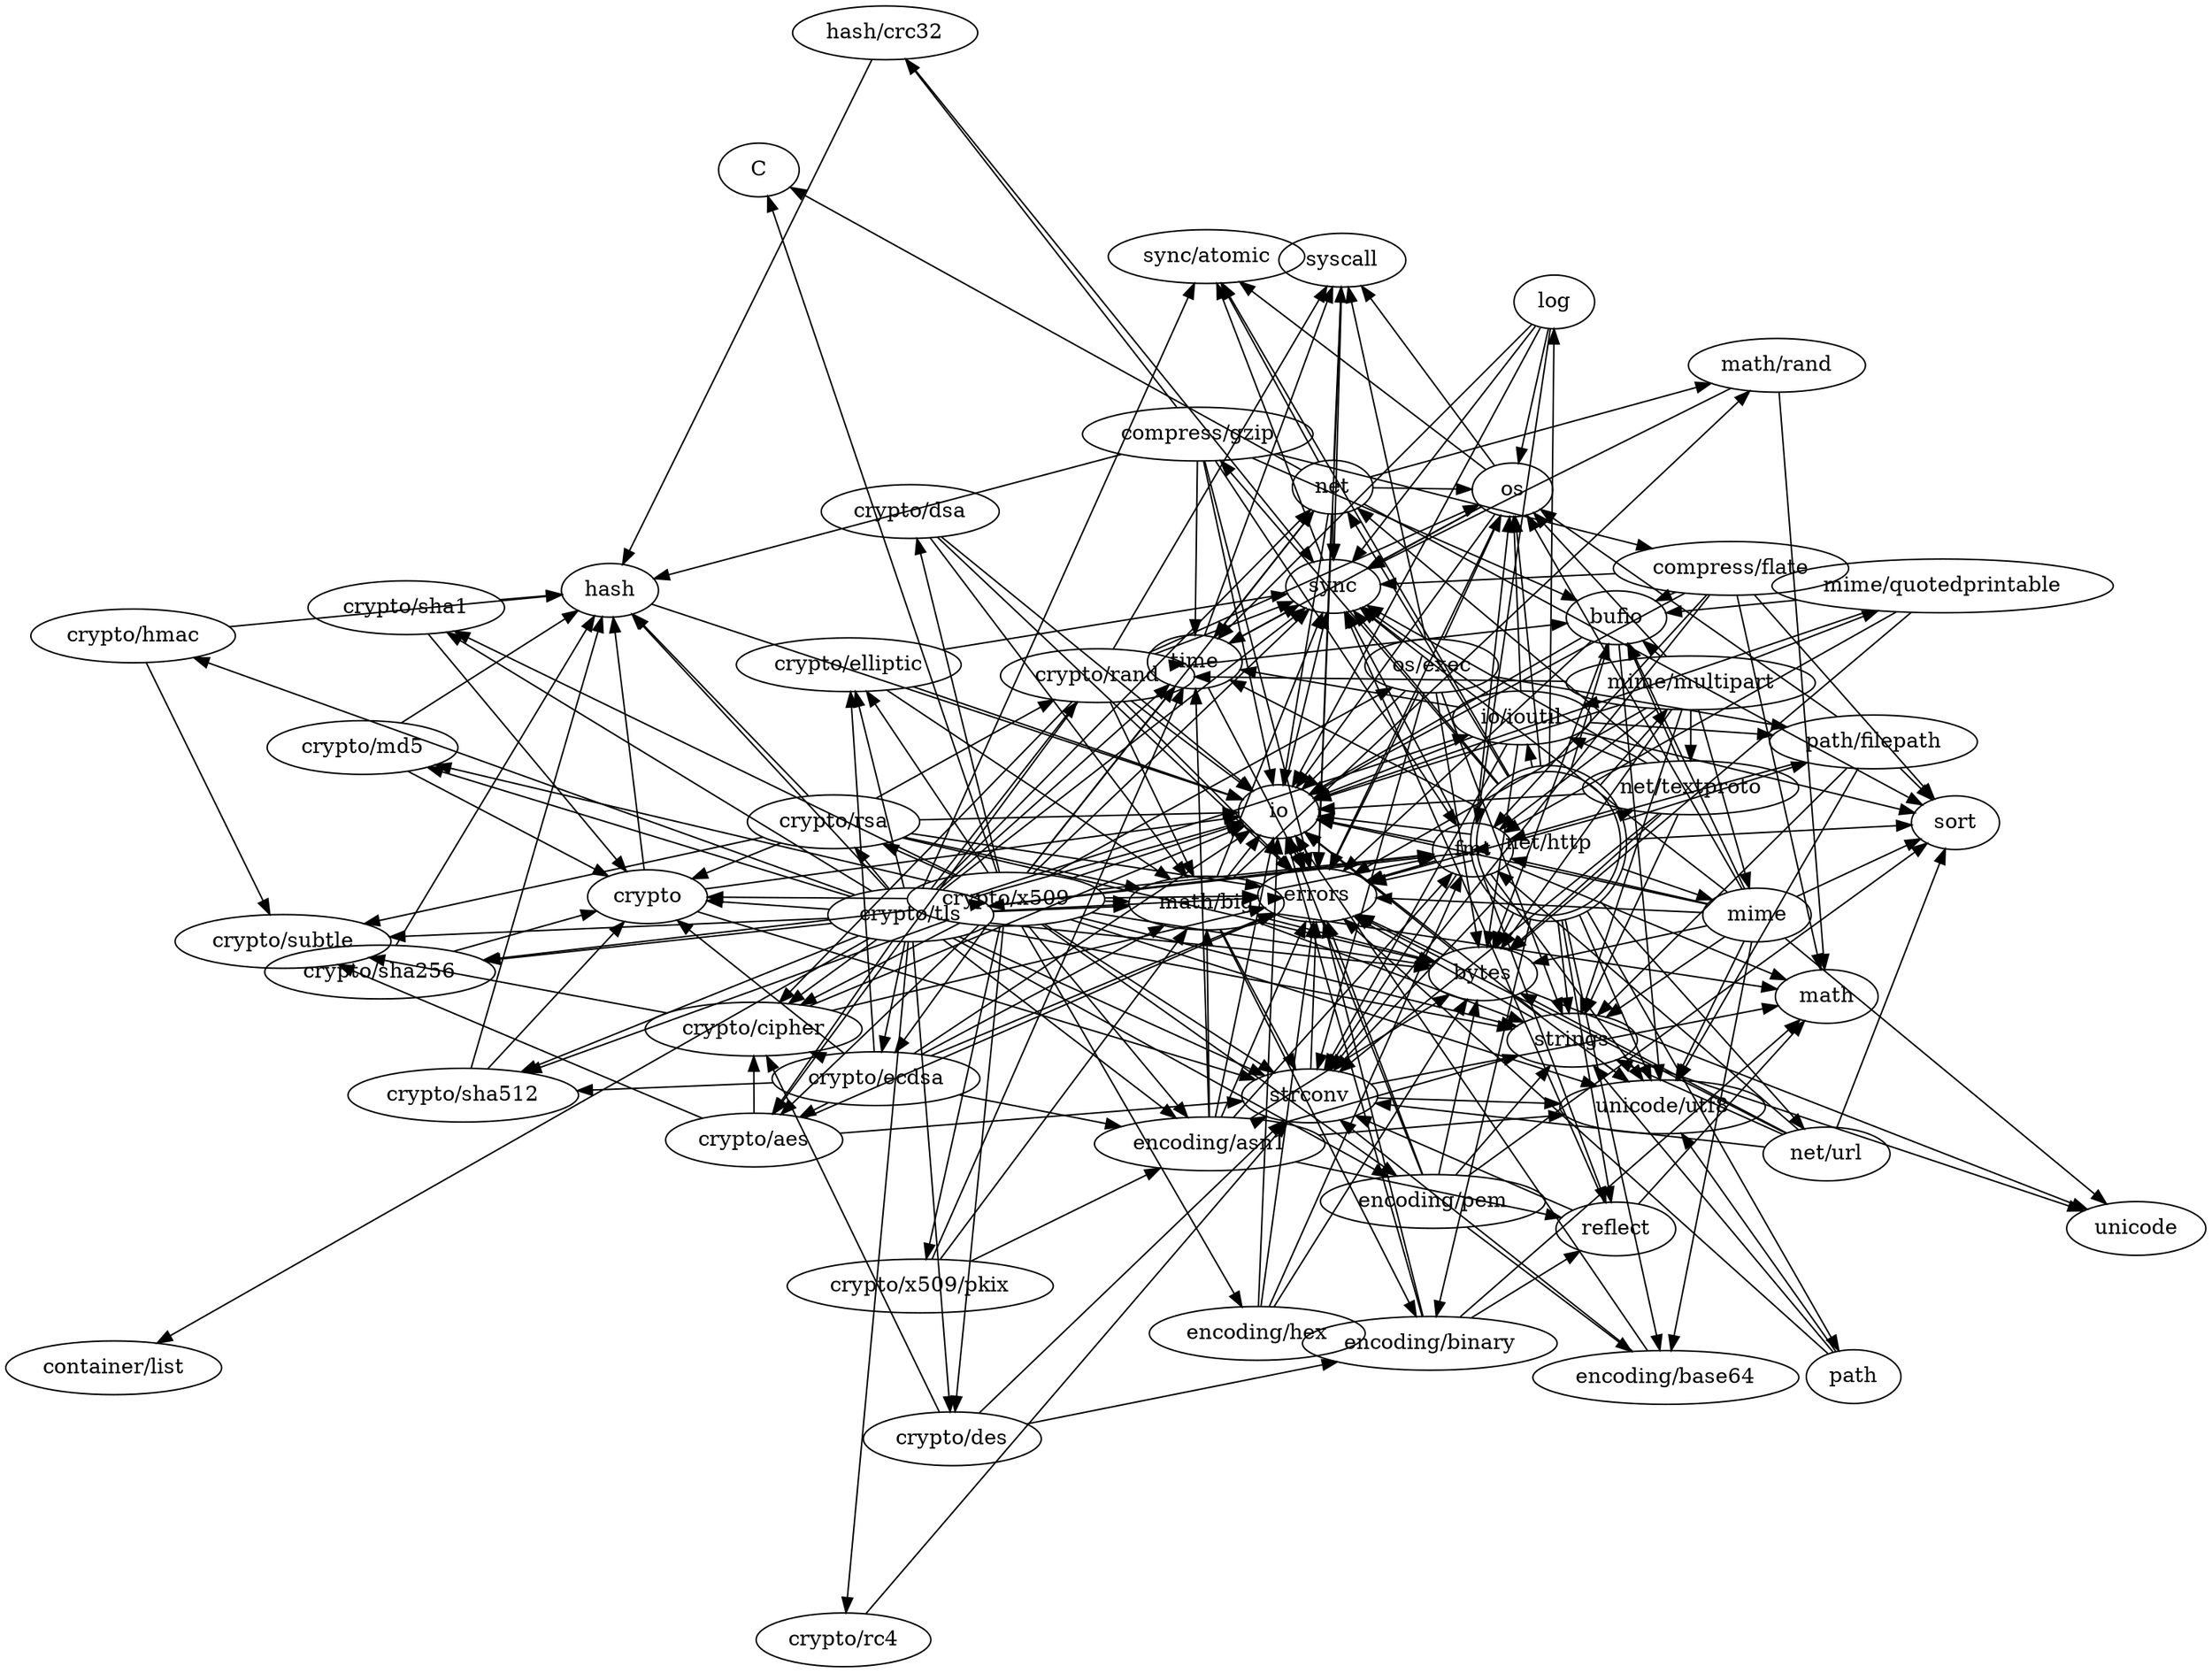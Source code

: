digraph deps {
  graph [
    charset = "UTF-8";
    labelloc = "t",
    labeljust = "c",
//    bgcolor = "#ffffff",
//    fontcolor = "#000000",
    fontsize = 18,
    style = "filled",
    rankdir = TB,
//    margin = 0.2,
//    layout = circo
//    layout = dot
//    layout = fdp
//    layout = neato
//    layout = osage
    layout = sfdp
//    layout = twopi
  ];
io_ioutil[label="io/ioutil", ];
	net_url[label="net/url", ];
	math[label="math", ];
	encoding_base64[label="encoding/base64", ];
	unicode[label="unicode", ];
	strings[label="strings", ];
	bytes[label="bytes", ];
	crypto_rsa[label="crypto/rsa", ];
	math_big[label="math/big", ];
	crypto_rand[label="crypto/rand", ];
	net_http[label="net/http", shape="doublecircle"];
	time[label="time", ];
	net_textproto[label="net/textproto", ];
	path_filepath[label="path/filepath", ];
	crypto_des[label="crypto/des", ];
	bufio[label="bufio", ];
	container_list[label="container/list", ];
	sort[label="sort", ];
	hash[label="hash", ];
	path[label="path", ];
	unicode_utf8[label="unicode/utf8", ];
	crypto_hmac[label="crypto/hmac", ];
	crypto_sha512[label="crypto/sha512", ];
	io[label="io", ];
	crypto_rc4[label="crypto/rc4", ];
	hash_crc32[label="hash/crc32", ];
	log[label="log", ];
	crypto_ecdsa[label="crypto/ecdsa", ];
	compress_flate[label="compress/flate", ];
	crypto_subtle[label="crypto/subtle", ];
	mime[label="mime", ];
	encoding_binary[label="encoding/binary", ];
	fmt[label="fmt", ];
	strconv[label="strconv", ];
	crypto[label="crypto", ];
	syscall[label="syscall", ];
	sync_atomic[label="sync/atomic", ];
	errors[label="errors", ];
	mime_quotedprintable[label="mime/quotedprintable", ];
	crypto_x509[label="crypto/x509", ];
	encoding_hex[label="encoding/hex", ];
	C[label="C", ];
	crypto_sha256[label="crypto/sha256", ];
	net[label="net", ];
	sync[label="sync", ];
	crypto_x509_pkix[label="crypto/x509/pkix", ];
	math_rand[label="math/rand", ];
	crypto_sha1[label="crypto/sha1", ];
	crypto_md5[label="crypto/md5", ];
	os_exec[label="os/exec", ];
	encoding_pem[label="encoding/pem", ];
	os[label="os", ];
	compress_gzip[label="compress/gzip", ];
	encoding_asn1[label="encoding/asn1", ];
	crypto_cipher[label="crypto/cipher", ];
	crypto_aes[label="crypto/aes", ];
	reflect[label="reflect", ];
	mime_multipart[label="mime/multipart", ];
	crypto_tls[label="crypto/tls", ];
	crypto_elliptic[label="crypto/elliptic", ];
	crypto_dsa[label="crypto/dsa", ];
	net_http -> bufio
	bufio -> bytes
	bytes -> errors
	bytes -> io
	io -> errors
	io -> sync
	sync -> sync_atomic
	bytes -> unicode
	bytes -> unicode_utf8
	bufio -> errors
	bufio -> io
	bufio -> unicode_utf8
	net_http -> bytes
	net_http -> compress_gzip
	compress_gzip -> bufio
	compress_gzip -> compress_flate
	compress_flate -> bufio
	compress_flate -> fmt
	fmt -> errors
	fmt -> io
	fmt -> math
	fmt -> os
	os -> errors
	os -> io
	os -> sync
	os -> sync_atomic
	os -> syscall
	syscall -> errors
	syscall -> sync
	os -> time
	time -> errors
	time -> sync
	time -> syscall
	fmt -> reflect
	reflect -> math
	reflect -> strconv
	strconv -> errors
	strconv -> math
	strconv -> unicode_utf8
	reflect -> sync
	fmt -> strconv
	fmt -> sync
	fmt -> unicode_utf8
	compress_flate -> io
	compress_flate -> math
	compress_flate -> sort
	compress_flate -> strconv
	compress_flate -> sync
	compress_gzip -> errors
	compress_gzip -> fmt
	compress_gzip -> hash
	hash -> io
	compress_gzip -> hash_crc32
	hash_crc32 -> hash
	hash_crc32 -> sync
	compress_gzip -> io
	compress_gzip -> time
	net_http -> crypto_tls
	crypto_tls -> bytes
	crypto_tls -> container_list
	crypto_tls -> crypto
	crypto -> hash
	crypto -> io
	crypto -> strconv
	crypto_tls -> crypto_aes
	crypto_aes -> crypto_cipher
	crypto_cipher -> crypto_subtle
	crypto_cipher -> errors
	crypto_cipher -> io
	crypto_aes -> crypto_subtle
	crypto_aes -> errors
	crypto_aes -> strconv
	crypto_tls -> crypto_cipher
	crypto_tls -> crypto_des
	crypto_des -> crypto_cipher
	crypto_des -> encoding_binary
	encoding_binary -> errors
	encoding_binary -> io
	encoding_binary -> math
	encoding_binary -> reflect
	crypto_des -> strconv
	crypto_tls -> crypto_ecdsa
	crypto_ecdsa -> crypto
	crypto_ecdsa -> crypto_aes
	crypto_ecdsa -> crypto_cipher
	crypto_ecdsa -> crypto_elliptic
	crypto_elliptic -> io
	crypto_elliptic -> math_big
	math_big -> bytes
	math_big -> encoding_binary
	math_big -> errors
	math_big -> fmt
	math_big -> io
	math_big -> math
	math_big -> math_rand
	math_rand -> math
	math_rand -> sync
	math_big -> strconv
	math_big -> strings
	strings -> errors
	strings -> io
	strings -> unicode
	strings -> unicode_utf8
	math_big -> sync
	crypto_elliptic -> sync
	crypto_ecdsa -> crypto_sha512
	crypto_sha512 -> crypto
	crypto_sha512 -> hash
	crypto_ecdsa -> encoding_asn1
	encoding_asn1 -> bytes
	encoding_asn1 -> errors
	encoding_asn1 -> fmt
	encoding_asn1 -> io
	encoding_asn1 -> math_big
	encoding_asn1 -> reflect
	encoding_asn1 -> strconv
	encoding_asn1 -> strings
	encoding_asn1 -> time
	encoding_asn1 -> unicode_utf8
	crypto_ecdsa -> errors
	crypto_ecdsa -> io
	crypto_ecdsa -> math_big
	crypto_tls -> crypto_elliptic
	crypto_tls -> crypto_hmac
	crypto_hmac -> crypto_subtle
	crypto_hmac -> hash
	crypto_tls -> crypto_md5
	crypto_md5 -> crypto
	crypto_md5 -> hash
	crypto_tls -> crypto_rand
	crypto_rand -> bufio
	crypto_rand -> crypto_aes
	crypto_rand -> crypto_cipher
	crypto_rand -> errors
	crypto_rand -> io
	crypto_rand -> math_big
	crypto_rand -> os
	crypto_rand -> sync
	crypto_rand -> syscall
	crypto_rand -> time
	crypto_tls -> crypto_rc4
	crypto_rc4 -> strconv
	crypto_tls -> crypto_rsa
	crypto_rsa -> bytes
	crypto_rsa -> crypto
	crypto_rsa -> crypto_rand
	crypto_rsa -> crypto_subtle
	crypto_rsa -> errors
	crypto_rsa -> hash
	crypto_rsa -> io
	crypto_rsa -> math_big
	crypto_tls -> crypto_sha1
	crypto_sha1 -> crypto
	crypto_sha1 -> hash
	crypto_tls -> crypto_sha256
	crypto_sha256 -> crypto
	crypto_sha256 -> hash
	crypto_tls -> crypto_sha512
	crypto_tls -> crypto_subtle
	crypto_tls -> crypto_x509
	crypto_x509 -> C
	crypto_x509 -> bytes
	crypto_x509 -> crypto
	crypto_x509 -> crypto_aes
	crypto_x509 -> crypto_cipher
	crypto_x509 -> crypto_des
	crypto_x509 -> crypto_dsa
	crypto_dsa -> errors
	crypto_dsa -> io
	crypto_dsa -> math_big
	crypto_x509 -> crypto_ecdsa
	crypto_x509 -> crypto_elliptic
	crypto_x509 -> crypto_md5
	crypto_x509 -> crypto_rsa
	crypto_x509 -> crypto_sha1
	crypto_x509 -> crypto_sha256
	crypto_x509 -> crypto_sha512
	crypto_x509 -> crypto_x509_pkix
	crypto_x509_pkix -> encoding_asn1
	crypto_x509_pkix -> math_big
	crypto_x509_pkix -> time
	crypto_x509 -> encoding_asn1
	crypto_x509 -> encoding_hex
	encoding_hex -> bytes
	encoding_hex -> errors
	encoding_hex -> fmt
	encoding_hex -> io
	crypto_x509 -> encoding_pem
	encoding_pem -> bytes
	encoding_pem -> encoding_base64
	encoding_base64 -> io
	encoding_base64 -> strconv
	encoding_pem -> errors
	encoding_pem -> io
	encoding_pem -> sort
	encoding_pem -> strings
	crypto_x509 -> errors
	crypto_x509 -> fmt
	crypto_x509 -> io
	crypto_x509 -> math_big
	crypto_x509 -> net
	net -> C
	net -> errors
	net -> io
	net -> math_rand
	net -> os
	net -> sort
	net -> sync
	net -> sync_atomic
	net -> syscall
	net -> time
	crypto_x509 -> os_exec
	os_exec -> bytes
	os_exec -> errors
	os_exec -> io
	os_exec -> os
	os_exec -> path_filepath
	path_filepath -> errors
	path_filepath -> os
	path_filepath -> sort
	path_filepath -> strings
	path_filepath -> unicode_utf8
	os_exec -> strconv
	os_exec -> strings
	os_exec -> sync
	os_exec -> syscall
	crypto_x509 -> strconv
	crypto_x509 -> strings
	crypto_x509 -> sync
	crypto_x509 -> time
	crypto_x509 -> unicode_utf8
	crypto_tls -> encoding_asn1
	crypto_tls -> encoding_pem
	crypto_tls -> errors
	crypto_tls -> fmt
	crypto_tls -> hash
	crypto_tls -> io
	crypto_tls -> io_ioutil
	io_ioutil -> bytes
	io_ioutil -> io
	io_ioutil -> os
	io_ioutil -> path_filepath
	io_ioutil -> sort
	io_ioutil -> strconv
	io_ioutil -> sync
	io_ioutil -> time
	crypto_tls -> math_big
	crypto_tls -> net
	crypto_tls -> strconv
	crypto_tls -> strings
	crypto_tls -> sync
	crypto_tls -> sync_atomic
	crypto_tls -> time
	net_http -> encoding_base64
	net_http -> encoding_binary
	net_http -> errors
	net_http -> fmt
	net_http -> io
	net_http -> io_ioutil
	net_http -> log
	log -> fmt
	log -> io
	log -> os
	log -> sync
	log -> time
	net_http -> mime
	mime -> bufio
	mime -> bytes
	mime -> encoding_base64
	mime -> errors
	mime -> fmt
	mime -> io
	mime -> os
	mime -> sort
	mime -> strings
	mime -> sync
	mime -> unicode
	mime -> unicode_utf8
	net_http -> mime_multipart
	mime_multipart -> bufio
	mime_multipart -> bytes
	mime_multipart -> crypto_rand
	mime_multipart -> errors
	mime_multipart -> fmt
	mime_multipart -> io
	mime_multipart -> io_ioutil
	mime_multipart -> mime
	mime_multipart -> mime_quotedprintable
	mime_quotedprintable -> bufio
	mime_quotedprintable -> bytes
	mime_quotedprintable -> fmt
	mime_quotedprintable -> io
	mime_multipart -> net_textproto
	net_textproto -> bufio
	net_textproto -> bytes
	net_textproto -> fmt
	net_textproto -> io
	net_textproto -> io_ioutil
	net_textproto -> net
	net_textproto -> strconv
	net_textproto -> strings
	net_textproto -> sync
	mime_multipart -> os
	mime_multipart -> strings
	net_http -> net
	net_http -> net_textproto
	net_http -> net_url
	net_url -> bytes
	net_url -> errors
	net_url -> fmt
	net_url -> sort
	net_url -> strconv
	net_url -> strings
	net_http -> os
	net_http -> path
	path -> errors
	path -> strings
	path -> unicode_utf8
	net_http -> path_filepath
	net_http -> reflect
	net_http -> sort
	net_http -> strconv
	net_http -> strings
	net_http -> sync
	net_http -> sync_atomic
	net_http -> time
	net_http -> unicode_utf8
}
